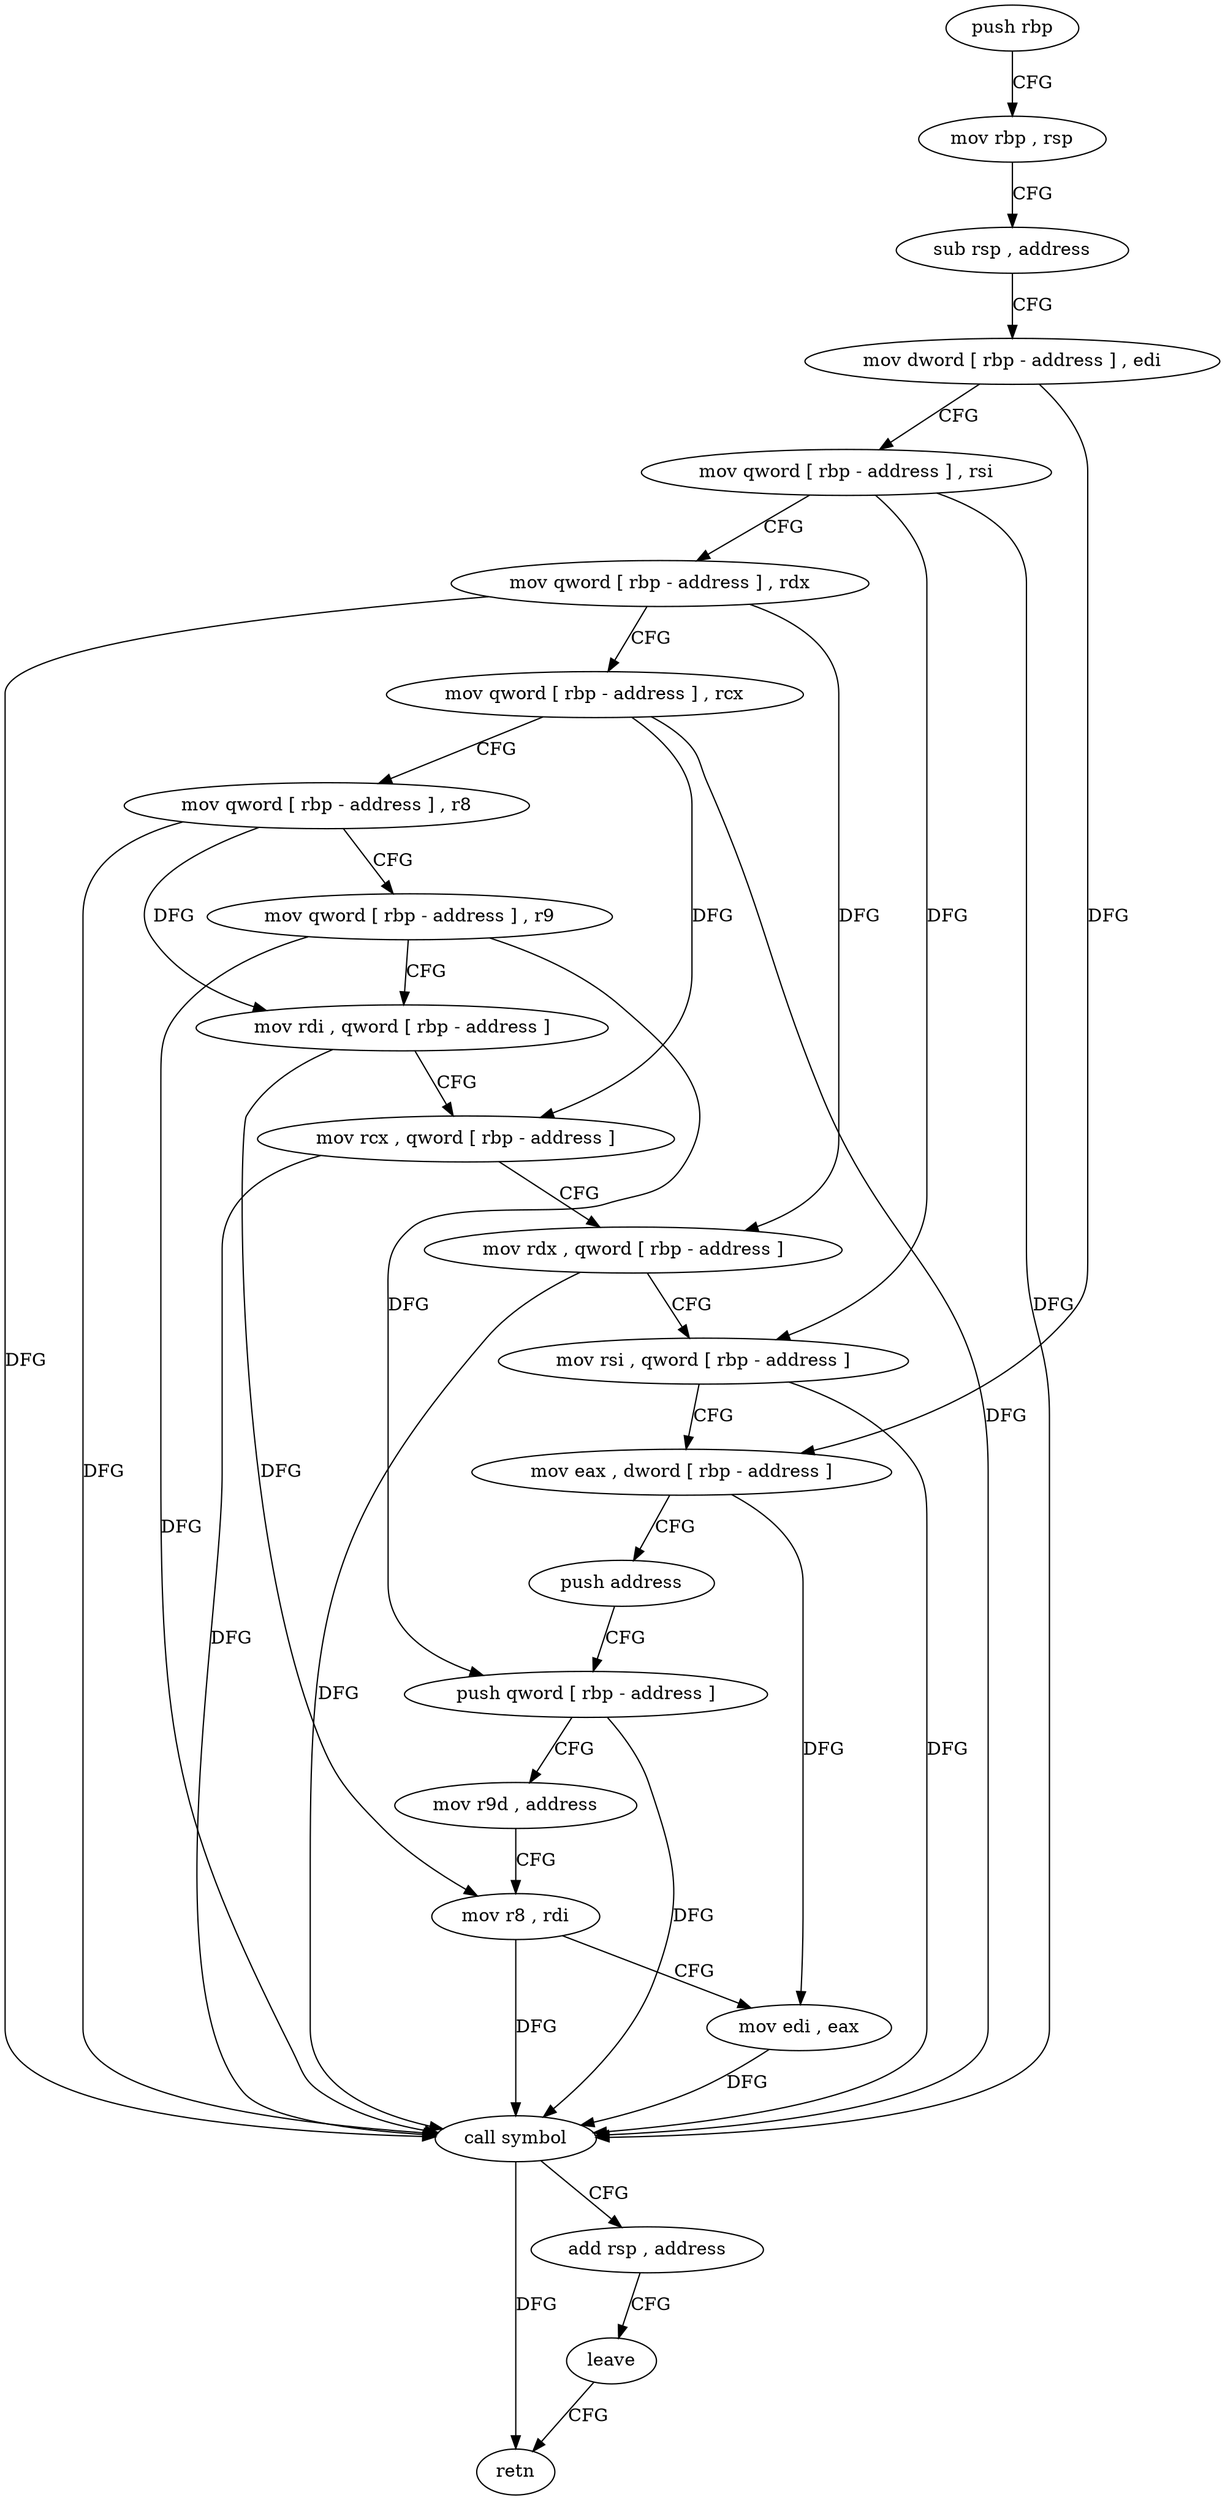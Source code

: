 digraph "func" {
"222064" [label = "push rbp" ]
"222065" [label = "mov rbp , rsp" ]
"222068" [label = "sub rsp , address" ]
"222072" [label = "mov dword [ rbp - address ] , edi" ]
"222075" [label = "mov qword [ rbp - address ] , rsi" ]
"222079" [label = "mov qword [ rbp - address ] , rdx" ]
"222083" [label = "mov qword [ rbp - address ] , rcx" ]
"222087" [label = "mov qword [ rbp - address ] , r8" ]
"222091" [label = "mov qword [ rbp - address ] , r9" ]
"222095" [label = "mov rdi , qword [ rbp - address ]" ]
"222099" [label = "mov rcx , qword [ rbp - address ]" ]
"222103" [label = "mov rdx , qword [ rbp - address ]" ]
"222107" [label = "mov rsi , qword [ rbp - address ]" ]
"222111" [label = "mov eax , dword [ rbp - address ]" ]
"222114" [label = "push address" ]
"222116" [label = "push qword [ rbp - address ]" ]
"222119" [label = "mov r9d , address" ]
"222125" [label = "mov r8 , rdi" ]
"222128" [label = "mov edi , eax" ]
"222130" [label = "call symbol" ]
"222135" [label = "add rsp , address" ]
"222139" [label = "leave" ]
"222140" [label = "retn" ]
"222064" -> "222065" [ label = "CFG" ]
"222065" -> "222068" [ label = "CFG" ]
"222068" -> "222072" [ label = "CFG" ]
"222072" -> "222075" [ label = "CFG" ]
"222072" -> "222111" [ label = "DFG" ]
"222075" -> "222079" [ label = "CFG" ]
"222075" -> "222107" [ label = "DFG" ]
"222075" -> "222130" [ label = "DFG" ]
"222079" -> "222083" [ label = "CFG" ]
"222079" -> "222103" [ label = "DFG" ]
"222079" -> "222130" [ label = "DFG" ]
"222083" -> "222087" [ label = "CFG" ]
"222083" -> "222099" [ label = "DFG" ]
"222083" -> "222130" [ label = "DFG" ]
"222087" -> "222091" [ label = "CFG" ]
"222087" -> "222095" [ label = "DFG" ]
"222087" -> "222130" [ label = "DFG" ]
"222091" -> "222095" [ label = "CFG" ]
"222091" -> "222116" [ label = "DFG" ]
"222091" -> "222130" [ label = "DFG" ]
"222095" -> "222099" [ label = "CFG" ]
"222095" -> "222125" [ label = "DFG" ]
"222099" -> "222103" [ label = "CFG" ]
"222099" -> "222130" [ label = "DFG" ]
"222103" -> "222107" [ label = "CFG" ]
"222103" -> "222130" [ label = "DFG" ]
"222107" -> "222111" [ label = "CFG" ]
"222107" -> "222130" [ label = "DFG" ]
"222111" -> "222114" [ label = "CFG" ]
"222111" -> "222128" [ label = "DFG" ]
"222114" -> "222116" [ label = "CFG" ]
"222116" -> "222119" [ label = "CFG" ]
"222116" -> "222130" [ label = "DFG" ]
"222119" -> "222125" [ label = "CFG" ]
"222125" -> "222128" [ label = "CFG" ]
"222125" -> "222130" [ label = "DFG" ]
"222128" -> "222130" [ label = "DFG" ]
"222130" -> "222135" [ label = "CFG" ]
"222130" -> "222140" [ label = "DFG" ]
"222135" -> "222139" [ label = "CFG" ]
"222139" -> "222140" [ label = "CFG" ]
}
